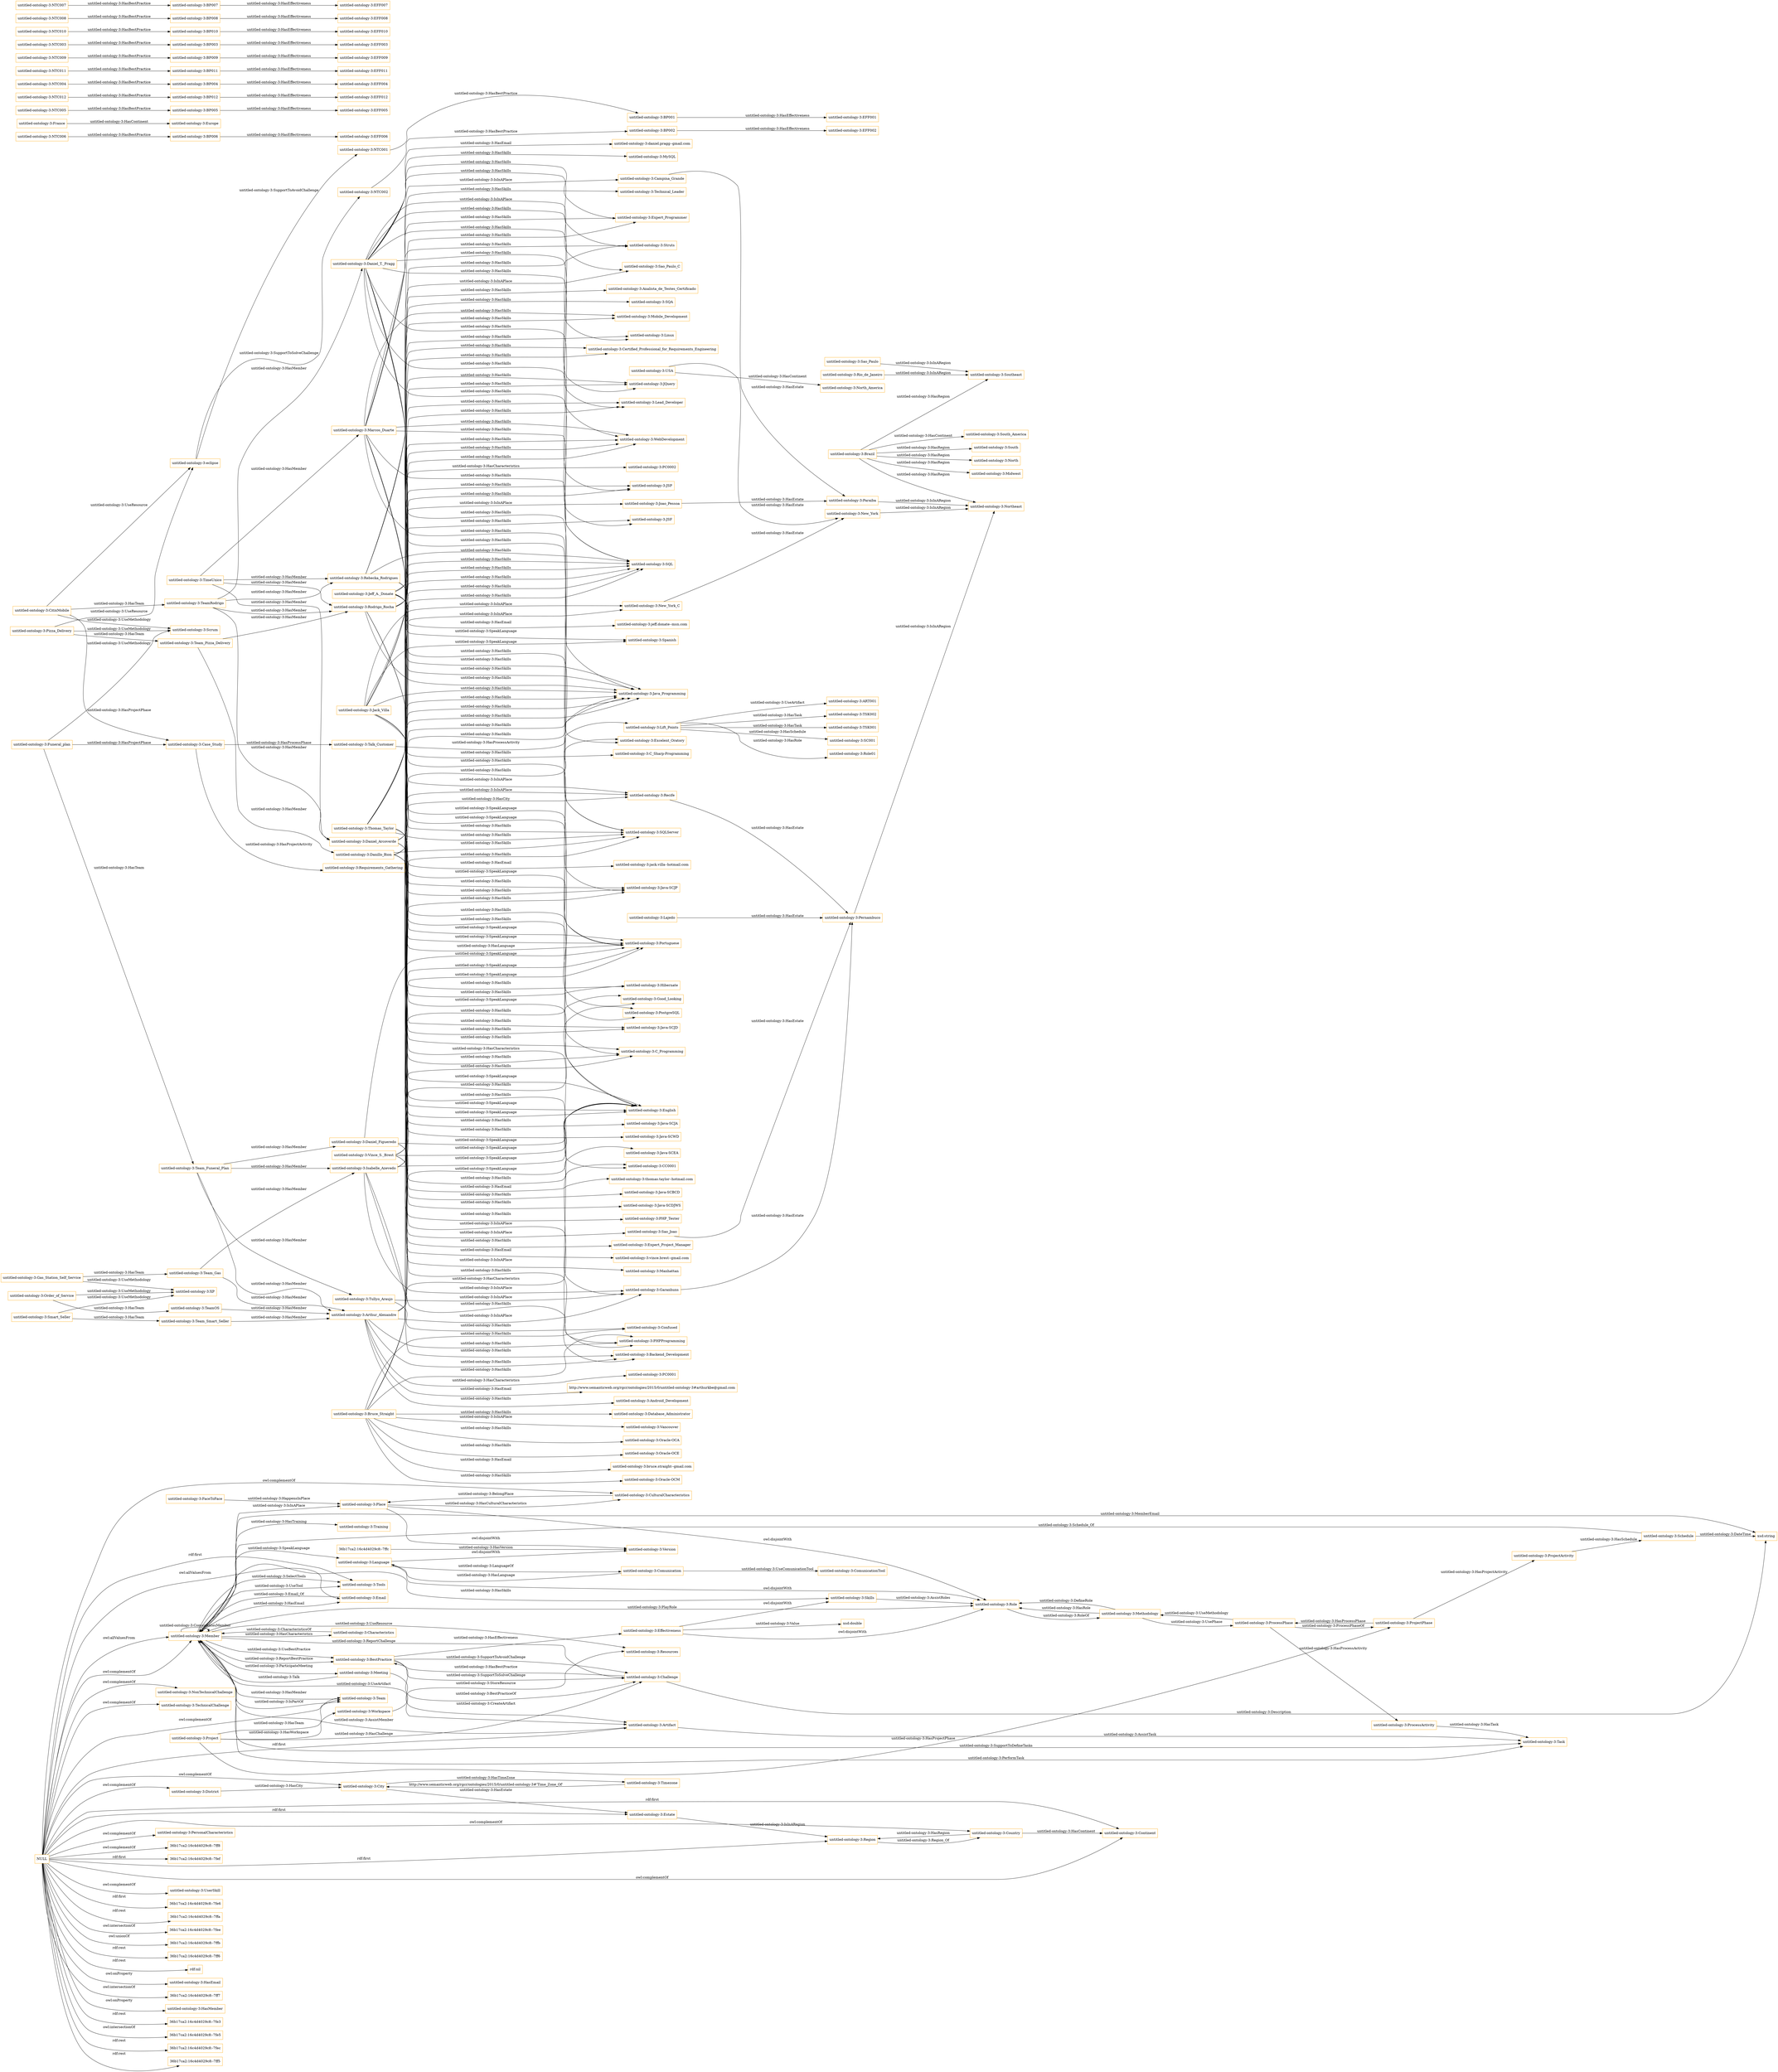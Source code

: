 digraph ar2dtool_diagram { 
rankdir=LR;
size="1501"
node [shape = rectangle, color="orange"]; "untitled-ontology-3:Member" "untitled-ontology-3:NonTechnicalChallenge" "untitled-ontology-3:TechnicalChallenge" "untitled-ontology-3:District" "untitled-ontology-3:FaceToFace" "untitled-ontology-3:Country" "untitled-ontology-3:ProjectPhase" "untitled-ontology-3:Effectiveness" "untitled-ontology-3:Continent" "untitled-ontology-3:City" "untitled-ontology-3:Artifact" "untitled-ontology-3:Resources" "untitled-ontology-3:Workspace" "untitled-ontology-3:Role" "untitled-ontology-3:ProjectActivity" "untitled-ontology-3:ComunicationTool" "untitled-ontology-3:Characteristics" "untitled-ontology-3:CulturalCharacteristics" "untitled-ontology-3:Schedule" "untitled-ontology-3:ProcessPhase" "untitled-ontology-3:Task" "untitled-ontology-3:Skills" "untitled-ontology-3:Methodology" "untitled-ontology-3:PersonalCharacteristics" "untitled-ontology-3:ProcessActivity" "untitled-ontology-3:Region" "36b17ca2:16c4d4029c8:-7ffc" "36b17ca2:16c4d4029c8:-7ff8" "untitled-ontology-3:Comunication" "untitled-ontology-3:Estate" "untitled-ontology-3:Timezone" "untitled-ontology-3:Project" "36b17ca2:16c4d4029c8:-7fef" "untitled-ontology-3:Tools" "untitled-ontology-3:Team" "untitled-ontology-3:BestPractice" "untitled-ontology-3:Email" "untitled-ontology-3:Place" "untitled-ontology-3:Challenge" "untitled-ontology-3:Language" "untitled-ontology-3:UserSkill" "untitled-ontology-3:Meeting" "untitled-ontology-3:Training" "untitled-ontology-3:Version" "36b17ca2:16c4d4029c8:-7fe6" ; /*classes style*/
	"untitled-ontology-3:BP001" -> "untitled-ontology-3:EFF001" [ label = "untitled-ontology-3:HasEffectiveness" ];
	"untitled-ontology-3:Lift_Points" -> "untitled-ontology-3:TSK002" [ label = "untitled-ontology-3:HasTask" ];
	"untitled-ontology-3:Lift_Points" -> "untitled-ontology-3:TSK001" [ label = "untitled-ontology-3:HasTask" ];
	"untitled-ontology-3:Lift_Points" -> "untitled-ontology-3:SC001" [ label = "untitled-ontology-3:HasSchedule" ];
	"untitled-ontology-3:Lift_Points" -> "untitled-ontology-3:Role01" [ label = "untitled-ontology-3:HasRole" ];
	"untitled-ontology-3:Lift_Points" -> "untitled-ontology-3:ART001" [ label = "untitled-ontology-3:UseArtifact" ];
	"untitled-ontology-3:Jeff_A._Donate" -> "untitled-ontology-3:Java_Programming" [ label = "untitled-ontology-3:HasSkills" ];
	"untitled-ontology-3:Jeff_A._Donate" -> "untitled-ontology-3:Linux" [ label = "untitled-ontology-3:HasSkills" ];
	"untitled-ontology-3:Jeff_A._Donate" -> "untitled-ontology-3:SQL" [ label = "untitled-ontology-3:HasSkills" ];
	"untitled-ontology-3:Jeff_A._Donate" -> "untitled-ontology-3:jeff.donate--msn.com" [ label = "untitled-ontology-3:HasEmail" ];
	"untitled-ontology-3:Jeff_A._Donate" -> "untitled-ontology-3:English" [ label = "untitled-ontology-3:SpeakLanguage" ];
	"untitled-ontology-3:Jeff_A._Donate" -> "untitled-ontology-3:Mobile_Development" [ label = "untitled-ontology-3:HasSkills" ];
	"untitled-ontology-3:Jeff_A._Donate" -> "untitled-ontology-3:Sao_Paulo_C" [ label = "untitled-ontology-3:IsInAPlace" ];
	"untitled-ontology-3:Jeff_A._Donate" -> "untitled-ontology-3:C_Programming" [ label = "untitled-ontology-3:HasSkills" ];
	"untitled-ontology-3:Jeff_A._Donate" -> "untitled-ontology-3:Spanish" [ label = "untitled-ontology-3:SpeakLanguage" ];
	"untitled-ontology-3:Rodrigo_Rocha" -> "untitled-ontology-3:Portuguese" [ label = "untitled-ontology-3:SpeakLanguage" ];
	"untitled-ontology-3:Rodrigo_Rocha" -> "untitled-ontology-3:Backend_Development" [ label = "untitled-ontology-3:HasSkills" ];
	"untitled-ontology-3:Rodrigo_Rocha" -> "untitled-ontology-3:PHPProgramming" [ label = "untitled-ontology-3:HasSkills" ];
	"untitled-ontology-3:Rodrigo_Rocha" -> "untitled-ontology-3:Joao_Pessoa" [ label = "untitled-ontology-3:IsInAPlace" ];
	"untitled-ontology-3:Rodrigo_Rocha" -> "untitled-ontology-3:Java_Programming" [ label = "untitled-ontology-3:HasSkills" ];
	"untitled-ontology-3:Rodrigo_Rocha" -> "untitled-ontology-3:CC0001" [ label = "untitled-ontology-3:HasCharacteristics" ];
	"untitled-ontology-3:Rodrigo_Rocha" -> "untitled-ontology-3:SQL" [ label = "untitled-ontology-3:HasSkills" ];
	"untitled-ontology-3:Rodrigo_Rocha" -> "untitled-ontology-3:JQuery" [ label = "untitled-ontology-3:HasSkills" ];
	"untitled-ontology-3:Rodrigo_Rocha" -> "untitled-ontology-3:JSP" [ label = "untitled-ontology-3:HasSkills" ];
	"untitled-ontology-3:Rodrigo_Rocha" -> "untitled-ontology-3:PC0002" [ label = "untitled-ontology-3:HasCharacteristics" ];
	"untitled-ontology-3:Rodrigo_Rocha" -> "untitled-ontology-3:Lead_Developer" [ label = "untitled-ontology-3:HasSkills" ];
	"untitled-ontology-3:Rodrigo_Rocha" -> "untitled-ontology-3:WebDevelopment" [ label = "untitled-ontology-3:HasSkills" ];
	"untitled-ontology-3:Daniel_Arcoverde" -> "untitled-ontology-3:Recife" [ label = "untitled-ontology-3:IsInAPlace" ];
	"untitled-ontology-3:Daniel_Arcoverde" -> "untitled-ontology-3:Portuguese" [ label = "untitled-ontology-3:SpeakLanguage" ];
	"untitled-ontology-3:Daniel_Arcoverde" -> "untitled-ontology-3:Java_Programming" [ label = "untitled-ontology-3:HasSkills" ];
	"untitled-ontology-3:Daniel_Arcoverde" -> "untitled-ontology-3:English" [ label = "untitled-ontology-3:SpeakLanguage" ];
	"untitled-ontology-3:Daniel_Arcoverde" -> "untitled-ontology-3:C_Programming" [ label = "untitled-ontology-3:HasSkills" ];
	"untitled-ontology-3:Team_Funeral_Plan" -> "untitled-ontology-3:Tullyo_Araujo" [ label = "untitled-ontology-3:HasMember" ];
	"untitled-ontology-3:Team_Funeral_Plan" -> "untitled-ontology-3:Isabelle_Azevedo" [ label = "untitled-ontology-3:HasMember" ];
	"untitled-ontology-3:Team_Funeral_Plan" -> "untitled-ontology-3:Daniel_Figueredo" [ label = "untitled-ontology-3:HasMember" ];
	"untitled-ontology-3:Team_Funeral_Plan" -> "untitled-ontology-3:Arthur_Alexandre" [ label = "untitled-ontology-3:HasMember" ];
	"untitled-ontology-3:Bruce_Straight" -> "untitled-ontology-3:Oracle-OCM" [ label = "untitled-ontology-3:HasSkills" ];
	"untitled-ontology-3:Bruce_Straight" -> "untitled-ontology-3:Database_Administrator" [ label = "untitled-ontology-3:HasSkills" ];
	"untitled-ontology-3:Bruce_Straight" -> "untitled-ontology-3:PHPProgramming" [ label = "untitled-ontology-3:HasSkills" ];
	"untitled-ontology-3:Bruce_Straight" -> "untitled-ontology-3:Vancouver" [ label = "untitled-ontology-3:IsInAPlace" ];
	"untitled-ontology-3:Bruce_Straight" -> "untitled-ontology-3:English" [ label = "untitled-ontology-3:SpeakLanguage" ];
	"untitled-ontology-3:Bruce_Straight" -> "untitled-ontology-3:SQLServer" [ label = "untitled-ontology-3:HasSkills" ];
	"untitled-ontology-3:Bruce_Straight" -> "untitled-ontology-3:Confused" [ label = "untitled-ontology-3:HasSkills" ];
	"untitled-ontology-3:Bruce_Straight" -> "untitled-ontology-3:Oracle-OCA" [ label = "untitled-ontology-3:HasSkills" ];
	"untitled-ontology-3:Bruce_Straight" -> "untitled-ontology-3:Oracle-OCE" [ label = "untitled-ontology-3:HasSkills" ];
	"untitled-ontology-3:Bruce_Straight" -> "untitled-ontology-3:bruce.straight--gmail.com" [ label = "untitled-ontology-3:HasEmail" ];
	"untitled-ontology-3:Bruce_Straight" -> "untitled-ontology-3:SQL" [ label = "untitled-ontology-3:HasSkills" ];
	"untitled-ontology-3:NTC006" -> "untitled-ontology-3:BP006" [ label = "untitled-ontology-3:HasBestPractice" ];
	"untitled-ontology-3:Isabelle_Azevedo" -> "untitled-ontology-3:Excelent_Oratory" [ label = "untitled-ontology-3:HasSkills" ];
	"untitled-ontology-3:Isabelle_Azevedo" -> "untitled-ontology-3:Backend_Development" [ label = "untitled-ontology-3:HasSkills" ];
	"untitled-ontology-3:Isabelle_Azevedo" -> "untitled-ontology-3:Garanhuns" [ label = "untitled-ontology-3:IsInAPlace" ];
	"untitled-ontology-3:Isabelle_Azevedo" -> "untitled-ontology-3:English" [ label = "untitled-ontology-3:SpeakLanguage" ];
	"untitled-ontology-3:Isabelle_Azevedo" -> "untitled-ontology-3:Java_Programming" [ label = "untitled-ontology-3:HasSkills" ];
	"untitled-ontology-3:Isabelle_Azevedo" -> "untitled-ontology-3:Portuguese" [ label = "untitled-ontology-3:SpeakLanguage" ];
	"untitled-ontology-3:Isabelle_Azevedo" -> "untitled-ontology-3:PHPProgramming" [ label = "untitled-ontology-3:HasSkills" ];
	"untitled-ontology-3:Isabelle_Azevedo" -> "untitled-ontology-3:Good_Looking" [ label = "untitled-ontology-3:HasSkills" ];
	"untitled-ontology-3:BP006" -> "untitled-ontology-3:EFF006" [ label = "untitled-ontology-3:HasEffectiveness" ];
	"untitled-ontology-3:France" -> "untitled-ontology-3:Europe" [ label = "untitled-ontology-3:HasContinent" ];
	"untitled-ontology-3:Rebecka_Rodrigues" -> "untitled-ontology-3:Analista_de_Testes_Certificado" [ label = "untitled-ontology-3:HasSkills" ];
	"untitled-ontology-3:Rebecka_Rodrigues" -> "untitled-ontology-3:Java_Programming" [ label = "untitled-ontology-3:HasSkills" ];
	"untitled-ontology-3:Rebecka_Rodrigues" -> "untitled-ontology-3:SQA" [ label = "untitled-ontology-3:HasSkills" ];
	"untitled-ontology-3:Rebecka_Rodrigues" -> "untitled-ontology-3:Recife" [ label = "untitled-ontology-3:IsInAPlace" ];
	"untitled-ontology-3:Rebecka_Rodrigues" -> "untitled-ontology-3:Good_Looking" [ label = "untitled-ontology-3:HasSkills" ];
	"untitled-ontology-3:Rebecka_Rodrigues" -> "untitled-ontology-3:SQL" [ label = "untitled-ontology-3:HasSkills" ];
	"untitled-ontology-3:Rebecka_Rodrigues" -> "untitled-ontology-3:Certified_Professional_for_Requirements_Engineering" [ label = "untitled-ontology-3:HasSkills" ];
	"untitled-ontology-3:Rebecka_Rodrigues" -> "untitled-ontology-3:Portuguese" [ label = "untitled-ontology-3:SpeakLanguage" ];
	"untitled-ontology-3:Funeral_plan" -> "untitled-ontology-3:Team_Funeral_Plan" [ label = "untitled-ontology-3:HasTeam" ];
	"untitled-ontology-3:Funeral_plan" -> "untitled-ontology-3:Scrum" [ label = "untitled-ontology-3:UseMethodology" ];
	"untitled-ontology-3:Funeral_plan" -> "untitled-ontology-3:Case_Study" [ label = "untitled-ontology-3:HasProjectPhase" ];
	"untitled-ontology-3:Rio_de_Janeiro" -> "untitled-ontology-3:Southeast" [ label = "untitled-ontology-3:IsInARegion" ];
	"untitled-ontology-3:NTC005" -> "untitled-ontology-3:BP005" [ label = "untitled-ontology-3:HasBestPractice" ];
	"untitled-ontology-3:eclipse" -> "untitled-ontology-3:NTC002" [ label = "untitled-ontology-3:SupportToSolveChallenge" ];
	"untitled-ontology-3:eclipse" -> "untitled-ontology-3:NTC001" [ label = "untitled-ontology-3:SupportToAvoidChallenge" ];
	"untitled-ontology-3:Arthur_Alexandre" -> "untitled-ontology-3:CC0001" [ label = "untitled-ontology-3:HasCharacteristics" ];
	"untitled-ontology-3:Arthur_Alexandre" -> "untitled-ontology-3:Garanhuns" [ label = "untitled-ontology-3:IsInAPlace" ];
	"untitled-ontology-3:Arthur_Alexandre" -> "untitled-ontology-3:Backend_Development" [ label = "untitled-ontology-3:HasSkills" ];
	"untitled-ontology-3:Arthur_Alexandre" -> "untitled-ontology-3:Portuguese" [ label = "untitled-ontology-3:SpeakLanguage" ];
	"untitled-ontology-3:Arthur_Alexandre" -> "http://www.semanticweb.org/rgcr/ontologies/2015/0/untitled-ontology-3#arthurkbe@gmail.com" [ label = "untitled-ontology-3:HasEmail" ];
	"untitled-ontology-3:Arthur_Alexandre" -> "untitled-ontology-3:Android_Development" [ label = "untitled-ontology-3:HasSkills" ];
	"untitled-ontology-3:Arthur_Alexandre" -> "untitled-ontology-3:PHPProgramming" [ label = "untitled-ontology-3:HasSkills" ];
	"untitled-ontology-3:Arthur_Alexandre" -> "untitled-ontology-3:PC0001" [ label = "untitled-ontology-3:HasCharacteristics" ];
	"untitled-ontology-3:Arthur_Alexandre" -> "untitled-ontology-3:WebDevelopment" [ label = "untitled-ontology-3:HasSkills" ];
	"untitled-ontology-3:Arthur_Alexandre" -> "untitled-ontology-3:PostgreSQL" [ label = "untitled-ontology-3:HasSkills" ];
	"untitled-ontology-3:CitixMobile" -> "untitled-ontology-3:eclipse" [ label = "untitled-ontology-3:UseResource" ];
	"untitled-ontology-3:CitixMobile" -> "untitled-ontology-3:TeamRodrigo" [ label = "untitled-ontology-3:HasTeam" ];
	"untitled-ontology-3:CitixMobile" -> "untitled-ontology-3:Scrum" [ label = "untitled-ontology-3:UseMethodology" ];
	"untitled-ontology-3:CitixMobile" -> "untitled-ontology-3:Case_Study" [ label = "untitled-ontology-3:HasProjectPhase" ];
	"untitled-ontology-3:Place" -> "untitled-ontology-3:Version" [ label = "owl:disjointWith" ];
	"untitled-ontology-3:Place" -> "untitled-ontology-3:Role" [ label = "owl:disjointWith" ];
	"untitled-ontology-3:BP005" -> "untitled-ontology-3:EFF005" [ label = "untitled-ontology-3:HasEffectiveness" ];
	"untitled-ontology-3:NTC012" -> "untitled-ontology-3:BP012" [ label = "untitled-ontology-3:HasBestPractice" ];
	"untitled-ontology-3:Daniel_Figueredo" -> "untitled-ontology-3:Sao_Joao" [ label = "untitled-ontology-3:IsInAPlace" ];
	"untitled-ontology-3:Daniel_Figueredo" -> "untitled-ontology-3:Portuguese" [ label = "untitled-ontology-3:SpeakLanguage" ];
	"untitled-ontology-3:Daniel_Figueredo" -> "untitled-ontology-3:PHP_Tester" [ label = "untitled-ontology-3:HasSkills" ];
	"untitled-ontology-3:Daniel_Figueredo" -> "untitled-ontology-3:English" [ label = "untitled-ontology-3:SpeakLanguage" ];
	"untitled-ontology-3:Jack_Villa" -> "untitled-ontology-3:C_Sharp-Programming" [ label = "untitled-ontology-3:HasSkills" ];
	"untitled-ontology-3:Jack_Villa" -> "untitled-ontology-3:Expert_Programmer" [ label = "untitled-ontology-3:HasSkills" ];
	"untitled-ontology-3:Jack_Villa" -> "untitled-ontology-3:Hibernate" [ label = "untitled-ontology-3:HasSkills" ];
	"untitled-ontology-3:Jack_Villa" -> "untitled-ontology-3:SQLServer" [ label = "untitled-ontology-3:HasSkills" ];
	"untitled-ontology-3:Jack_Villa" -> "untitled-ontology-3:Java_Programming" [ label = "untitled-ontology-3:HasSkills" ];
	"untitled-ontology-3:Jack_Villa" -> "untitled-ontology-3:SQL" [ label = "untitled-ontology-3:HasSkills" ];
	"untitled-ontology-3:Jack_Villa" -> "untitled-ontology-3:English" [ label = "untitled-ontology-3:SpeakLanguage" ];
	"untitled-ontology-3:Jack_Villa" -> "untitled-ontology-3:WebDevelopment" [ label = "untitled-ontology-3:HasSkills" ];
	"untitled-ontology-3:Jack_Villa" -> "untitled-ontology-3:Java-SCJD" [ label = "untitled-ontology-3:HasSkills" ];
	"untitled-ontology-3:Jack_Villa" -> "untitled-ontology-3:Certified_Professional_for_Requirements_Engineering" [ label = "untitled-ontology-3:HasSkills" ];
	"untitled-ontology-3:Jack_Villa" -> "untitled-ontology-3:jack.villa--hotmail.com" [ label = "untitled-ontology-3:HasEmail" ];
	"untitled-ontology-3:Jack_Villa" -> "untitled-ontology-3:New_York_C" [ label = "untitled-ontology-3:IsInAPlace" ];
	"untitled-ontology-3:Jack_Villa" -> "untitled-ontology-3:Spanish" [ label = "untitled-ontology-3:SpeakLanguage" ];
	"untitled-ontology-3:Jack_Villa" -> "untitled-ontology-3:Java-SCJP" [ label = "untitled-ontology-3:HasSkills" ];
	"untitled-ontology-3:Garanhuns" -> "untitled-ontology-3:Pernambuco" [ label = "untitled-ontology-3:HasEstate" ];
	"untitled-ontology-3:Campina_Grande" -> "untitled-ontology-3:Paraiba" [ label = "untitled-ontology-3:HasEstate" ];
	"untitled-ontology-3:TeamRodrigo" -> "untitled-ontology-3:Rodrigo_Rocha" [ label = "untitled-ontology-3:HasMember" ];
	"untitled-ontology-3:TeamRodrigo" -> "untitled-ontology-3:Rebecka_Rodrigues" [ label = "untitled-ontology-3:HasMember" ];
	"untitled-ontology-3:TeamRodrigo" -> "untitled-ontology-3:Daniel_T._Pragg" [ label = "untitled-ontology-3:HasMember" ];
	"untitled-ontology-3:TeamRodrigo" -> "untitled-ontology-3:Daniel_Arcoverde" [ label = "untitled-ontology-3:HasMember" ];
	"untitled-ontology-3:BP012" -> "untitled-ontology-3:EFF012" [ label = "untitled-ontology-3:HasEffectiveness" ];
	"untitled-ontology-3:Talk_Customer" -> "untitled-ontology-3:Lift_Points" [ label = "untitled-ontology-3:HasProcessActivity" ];
	"untitled-ontology-3:Case_Study" -> "untitled-ontology-3:Talk_Customer" [ label = "untitled-ontology-3:HasProcessPhase" ];
	"untitled-ontology-3:Case_Study" -> "untitled-ontology-3:Requirements_Gathering" [ label = "untitled-ontology-3:HasProjectActivity" ];
	"untitled-ontology-3:NTC004" -> "untitled-ontology-3:BP004" [ label = "untitled-ontology-3:HasBestPractice" ];
	"untitled-ontology-3:TimeUnico" -> "untitled-ontology-3:Rodrigo_Rocha" [ label = "untitled-ontology-3:HasMember" ];
	"untitled-ontology-3:TimeUnico" -> "untitled-ontology-3:Rebecka_Rodrigues" [ label = "untitled-ontology-3:HasMember" ];
	"untitled-ontology-3:TimeUnico" -> "untitled-ontology-3:Marcos_Duarte" [ label = "untitled-ontology-3:HasMember" ];
	"untitled-ontology-3:TimeUnico" -> "untitled-ontology-3:Daniel_Arcoverde" [ label = "untitled-ontology-3:HasMember" ];
	"untitled-ontology-3:Daniel_T._Pragg" -> "untitled-ontology-3:SQL" [ label = "untitled-ontology-3:HasSkills" ];
	"untitled-ontology-3:Daniel_T._Pragg" -> "untitled-ontology-3:JSF" [ label = "untitled-ontology-3:HasSkills" ];
	"untitled-ontology-3:Daniel_T._Pragg" -> "untitled-ontology-3:JSP" [ label = "untitled-ontology-3:HasSkills" ];
	"untitled-ontology-3:Daniel_T._Pragg" -> "untitled-ontology-3:Sao_Paulo_C" [ label = "untitled-ontology-3:IsInAPlace" ];
	"untitled-ontology-3:Daniel_T._Pragg" -> "untitled-ontology-3:PostgreSQL" [ label = "untitled-ontology-3:HasSkills" ];
	"untitled-ontology-3:Daniel_T._Pragg" -> "untitled-ontology-3:Lead_Developer" [ label = "untitled-ontology-3:HasSkills" ];
	"untitled-ontology-3:Daniel_T._Pragg" -> "untitled-ontology-3:English" [ label = "untitled-ontology-3:SpeakLanguage" ];
	"untitled-ontology-3:Daniel_T._Pragg" -> "untitled-ontology-3:Linux" [ label = "untitled-ontology-3:HasSkills" ];
	"untitled-ontology-3:Daniel_T._Pragg" -> "untitled-ontology-3:Struts" [ label = "untitled-ontology-3:HasSkills" ];
	"untitled-ontology-3:Daniel_T._Pragg" -> "untitled-ontology-3:Expert_Programmer" [ label = "untitled-ontology-3:HasSkills" ];
	"untitled-ontology-3:Daniel_T._Pragg" -> "untitled-ontology-3:WebDevelopment" [ label = "untitled-ontology-3:HasSkills" ];
	"untitled-ontology-3:Daniel_T._Pragg" -> "untitled-ontology-3:SQLServer" [ label = "untitled-ontology-3:HasSkills" ];
	"untitled-ontology-3:Daniel_T._Pragg" -> "untitled-ontology-3:daniel.pragg--gmail.com" [ label = "untitled-ontology-3:HasEmail" ];
	"untitled-ontology-3:Daniel_T._Pragg" -> "untitled-ontology-3:JQuery" [ label = "untitled-ontology-3:HasSkills" ];
	"untitled-ontology-3:Daniel_T._Pragg" -> "untitled-ontology-3:MySQL" [ label = "untitled-ontology-3:HasSkills" ];
	"untitled-ontology-3:Tullyo_Araujo" -> "untitled-ontology-3:Garanhuns" [ label = "untitled-ontology-3:IsInAPlace" ];
	"untitled-ontology-3:Tullyo_Araujo" -> "untitled-ontology-3:Confused" [ label = "untitled-ontology-3:HasSkills" ];
	"untitled-ontology-3:Brazil" -> "untitled-ontology-3:Southeast" [ label = "untitled-ontology-3:HasRegion" ];
	"untitled-ontology-3:Brazil" -> "untitled-ontology-3:South_America" [ label = "untitled-ontology-3:HasContinent" ];
	"untitled-ontology-3:Brazil" -> "untitled-ontology-3:South" [ label = "untitled-ontology-3:HasRegion" ];
	"untitled-ontology-3:Brazil" -> "untitled-ontology-3:Northeast" [ label = "untitled-ontology-3:HasRegion" ];
	"untitled-ontology-3:Brazil" -> "untitled-ontology-3:North" [ label = "untitled-ontology-3:HasRegion" ];
	"untitled-ontology-3:Brazil" -> "untitled-ontology-3:Midwest" [ label = "untitled-ontology-3:HasRegion" ];
	"untitled-ontology-3:BP004" -> "untitled-ontology-3:EFF004" [ label = "untitled-ontology-3:HasEffectiveness" ];
	"untitled-ontology-3:NTC011" -> "untitled-ontology-3:BP011" [ label = "untitled-ontology-3:HasBestPractice" ];
	"untitled-ontology-3:TeamOS" -> "untitled-ontology-3:Arthur_Alexandre" [ label = "untitled-ontology-3:HasMember" ];
	"untitled-ontology-3:NTC009" -> "untitled-ontology-3:BP009" [ label = "untitled-ontology-3:HasBestPractice" ];
	"untitled-ontology-3:Sao_Joao" -> "untitled-ontology-3:Pernambuco" [ label = "untitled-ontology-3:HasEstate" ];
	"untitled-ontology-3:BP011" -> "untitled-ontology-3:EFF011" [ label = "untitled-ontology-3:HasEffectiveness" ];
	"NULL" -> "untitled-ontology-3:Email" [ label = "owl:allValuesFrom" ];
	"NULL" -> "untitled-ontology-3:Member" [ label = "owl:allValuesFrom" ];
	"NULL" -> "untitled-ontology-3:PersonalCharacteristics" [ label = "owl:complementOf" ];
	"NULL" -> "untitled-ontology-3:District" [ label = "owl:complementOf" ];
	"NULL" -> "untitled-ontology-3:Member" [ label = "owl:complementOf" ];
	"NULL" -> "untitled-ontology-3:CulturalCharacteristics" [ label = "owl:complementOf" ];
	"NULL" -> "untitled-ontology-3:Country" [ label = "owl:complementOf" ];
	"NULL" -> "untitled-ontology-3:NonTechnicalChallenge" [ label = "owl:complementOf" ];
	"NULL" -> "untitled-ontology-3:Continent" [ label = "owl:complementOf" ];
	"NULL" -> "untitled-ontology-3:Team" [ label = "owl:complementOf" ];
	"NULL" -> "36b17ca2:16c4d4029c8:-7ffa" [ label = "rdf:rest" ];
	"NULL" -> "36b17ca2:16c4d4029c8:-7fee" [ label = "owl:intersectionOf" ];
	"NULL" -> "36b17ca2:16c4d4029c8:-7fe6" [ label = "rdf:first" ];
	"NULL" -> "untitled-ontology-3:Continent" [ label = "rdf:first" ];
	"NULL" -> "36b17ca2:16c4d4029c8:-7ffb" [ label = "owl:unionOf" ];
	"NULL" -> "36b17ca2:16c4d4029c8:-7fef" [ label = "rdf:first" ];
	"NULL" -> "untitled-ontology-3:Tools" [ label = "rdf:first" ];
	"NULL" -> "36b17ca2:16c4d4029c8:-7ff6" [ label = "rdf:rest" ];
	"NULL" -> "untitled-ontology-3:UserSkill" [ label = "owl:complementOf" ];
	"NULL" -> "untitled-ontology-3:City" [ label = "owl:complementOf" ];
	"NULL" -> "rdf:nil" [ label = "rdf:rest" ];
	"NULL" -> "untitled-ontology-3:HasEmail" [ label = "owl:onProperty" ];
	"NULL" -> "36b17ca2:16c4d4029c8:-7ff7" [ label = "owl:intersectionOf" ];
	"NULL" -> "untitled-ontology-3:Estate" [ label = "rdf:first" ];
	"NULL" -> "untitled-ontology-3:HasMember" [ label = "owl:onProperty" ];
	"NULL" -> "36b17ca2:16c4d4029c8:-7ff8" [ label = "owl:complementOf" ];
	"NULL" -> "untitled-ontology-3:Region" [ label = "rdf:first" ];
	"NULL" -> "36b17ca2:16c4d4029c8:-7fe3" [ label = "rdf:rest" ];
	"NULL" -> "36b17ca2:16c4d4029c8:-7fe5" [ label = "owl:intersectionOf" ];
	"NULL" -> "36b17ca2:16c4d4029c8:-7fec" [ label = "rdf:rest" ];
	"NULL" -> "36b17ca2:16c4d4029c8:-7ff5" [ label = "rdf:rest" ];
	"NULL" -> "untitled-ontology-3:Artifact" [ label = "rdf:first" ];
	"NULL" -> "untitled-ontology-3:TechnicalChallenge" [ label = "owl:complementOf" ];
	"untitled-ontology-3:Smart_Seller" -> "untitled-ontology-3:XP" [ label = "untitled-ontology-3:UseMethodology" ];
	"untitled-ontology-3:Smart_Seller" -> "untitled-ontology-3:Team_Smart_Seller" [ label = "untitled-ontology-3:HasTeam" ];
	"untitled-ontology-3:NTC003" -> "untitled-ontology-3:BP003" [ label = "untitled-ontology-3:HasBestPractice" ];
	"untitled-ontology-3:BP009" -> "untitled-ontology-3:EFF009" [ label = "untitled-ontology-3:HasEffectiveness" ];
	"untitled-ontology-3:Danillo_Bion" -> "untitled-ontology-3:SQLServer" [ label = "untitled-ontology-3:HasSkills" ];
	"untitled-ontology-3:Danillo_Bion" -> "untitled-ontology-3:Recife" [ label = "untitled-ontology-3:HasCity" ];
	"untitled-ontology-3:Danillo_Bion" -> "untitled-ontology-3:Portuguese" [ label = "untitled-ontology-3:HasLanguage" ];
	"untitled-ontology-3:Danillo_Bion" -> "untitled-ontology-3:Java_Programming" [ label = "untitled-ontology-3:HasSkills" ];
	"untitled-ontology-3:Danillo_Bion" -> "untitled-ontology-3:Garanhuns" [ label = "untitled-ontology-3:IsInAPlace" ];
	"untitled-ontology-3:Danillo_Bion" -> "untitled-ontology-3:C_Programming" [ label = "untitled-ontology-3:HasSkills" ];
	"untitled-ontology-3:BP003" -> "untitled-ontology-3:EFF003" [ label = "untitled-ontology-3:HasEffectiveness" ];
	"untitled-ontology-3:Vince_S._Brest" -> "untitled-ontology-3:vince.brest--gmail.com" [ label = "untitled-ontology-3:HasEmail" ];
	"untitled-ontology-3:Vince_S._Brest" -> "untitled-ontology-3:Manhattan" [ label = "untitled-ontology-3:IsInAPlace" ];
	"untitled-ontology-3:Vince_S._Brest" -> "untitled-ontology-3:Java_Programming" [ label = "untitled-ontology-3:HasSkills" ];
	"untitled-ontology-3:Vince_S._Brest" -> "untitled-ontology-3:Java-SCJP" [ label = "untitled-ontology-3:HasSkills" ];
	"untitled-ontology-3:Vince_S._Brest" -> "untitled-ontology-3:Expert_Project_Manager" [ label = "untitled-ontology-3:HasSkills" ];
	"untitled-ontology-3:Vince_S._Brest" -> "untitled-ontology-3:English" [ label = "untitled-ontology-3:SpeakLanguage" ];
	"untitled-ontology-3:Vince_S._Brest" -> "untitled-ontology-3:C_Programming" [ label = "untitled-ontology-3:HasSkills" ];
	"untitled-ontology-3:NTC010" -> "untitled-ontology-3:BP010" [ label = "untitled-ontology-3:HasBestPractice" ];
	"untitled-ontology-3:Gas_Station_Self_Service" -> "untitled-ontology-3:XP" [ label = "untitled-ontology-3:UseMethodology" ];
	"untitled-ontology-3:Gas_Station_Self_Service" -> "untitled-ontology-3:Team_Gas" [ label = "untitled-ontology-3:HasTeam" ];
	"untitled-ontology-3:Team_Smart_Seller" -> "untitled-ontology-3:Arthur_Alexandre" [ label = "untitled-ontology-3:HasMember" ];
	"untitled-ontology-3:Recife" -> "untitled-ontology-3:Pernambuco" [ label = "untitled-ontology-3:HasEstate" ];
	"untitled-ontology-3:NTC008" -> "untitled-ontology-3:BP008" [ label = "untitled-ontology-3:HasBestPractice" ];
	"untitled-ontology-3:Team_Pizza_Delivery" -> "untitled-ontology-3:Rodrigo_Rocha" [ label = "untitled-ontology-3:HasMember" ];
	"untitled-ontology-3:Team_Pizza_Delivery" -> "untitled-ontology-3:Danillo_Bion" [ label = "untitled-ontology-3:HasMember" ];
	"untitled-ontology-3:BP010" -> "untitled-ontology-3:EFF010" [ label = "untitled-ontology-3:HasEffectiveness" ];
	"untitled-ontology-3:Joao_Pessoa" -> "untitled-ontology-3:Paraiba" [ label = "untitled-ontology-3:HasEstate" ];
	"untitled-ontology-3:NTC002" -> "untitled-ontology-3:BP002" [ label = "untitled-ontology-3:HasBestPractice" ];
	"untitled-ontology-3:BP008" -> "untitled-ontology-3:EFF008" [ label = "untitled-ontology-3:HasEffectiveness" ];
	"untitled-ontology-3:Team_Gas" -> "untitled-ontology-3:Isabelle_Azevedo" [ label = "untitled-ontology-3:HasMember" ];
	"untitled-ontology-3:Team_Gas" -> "untitled-ontology-3:Arthur_Alexandre" [ label = "untitled-ontology-3:HasMember" ];
	"untitled-ontology-3:USA" -> "untitled-ontology-3:North_America" [ label = "untitled-ontology-3:HasContinent" ];
	"untitled-ontology-3:USA" -> "untitled-ontology-3:New_York" [ label = "untitled-ontology-3:HasEstate" ];
	"untitled-ontology-3:Marcos_Duarte" -> "untitled-ontology-3:WebDevelopment" [ label = "untitled-ontology-3:HasSkills" ];
	"untitled-ontology-3:Marcos_Duarte" -> "untitled-ontology-3:Mobile_Development" [ label = "untitled-ontology-3:HasSkills" ];
	"untitled-ontology-3:Marcos_Duarte" -> "untitled-ontology-3:Java-SCJP" [ label = "untitled-ontology-3:HasSkills" ];
	"untitled-ontology-3:Marcos_Duarte" -> "untitled-ontology-3:Java_Programming" [ label = "untitled-ontology-3:HasSkills" ];
	"untitled-ontology-3:Marcos_Duarte" -> "untitled-ontology-3:Campina_Grande" [ label = "untitled-ontology-3:IsInAPlace" ];
	"untitled-ontology-3:Marcos_Duarte" -> "untitled-ontology-3:SQLServer" [ label = "untitled-ontology-3:HasSkills" ];
	"untitled-ontology-3:Marcos_Duarte" -> "untitled-ontology-3:Portuguese" [ label = "untitled-ontology-3:SpeakLanguage" ];
	"untitled-ontology-3:Marcos_Duarte" -> "untitled-ontology-3:Struts" [ label = "untitled-ontology-3:HasSkills" ];
	"untitled-ontology-3:Marcos_Duarte" -> "untitled-ontology-3:SQL" [ label = "untitled-ontology-3:HasSkills" ];
	"untitled-ontology-3:Marcos_Duarte" -> "untitled-ontology-3:Expert_Programmer" [ label = "untitled-ontology-3:HasSkills" ];
	"untitled-ontology-3:Marcos_Duarte" -> "untitled-ontology-3:Excelent_Oratory" [ label = "untitled-ontology-3:HasSkills" ];
	"untitled-ontology-3:Marcos_Duarte" -> "untitled-ontology-3:Technical_Leader" [ label = "untitled-ontology-3:HasSkills" ];
	"untitled-ontology-3:New_York" -> "untitled-ontology-3:Northeast" [ label = "untitled-ontology-3:IsInARegion" ];
	"untitled-ontology-3:Paraiba" -> "untitled-ontology-3:Northeast" [ label = "untitled-ontology-3:IsInARegion" ];
	"untitled-ontology-3:BP002" -> "untitled-ontology-3:EFF002" [ label = "untitled-ontology-3:HasEffectiveness" ];
	"untitled-ontology-3:Effectiveness" -> "untitled-ontology-3:Skills" [ label = "owl:disjointWith" ];
	"untitled-ontology-3:Effectiveness" -> "untitled-ontology-3:Role" [ label = "owl:disjointWith" ];
	"untitled-ontology-3:Pizza_Delivery" -> "untitled-ontology-3:eclipse" [ label = "untitled-ontology-3:UseResource" ];
	"untitled-ontology-3:Pizza_Delivery" -> "untitled-ontology-3:Team_Pizza_Delivery" [ label = "untitled-ontology-3:HasTeam" ];
	"untitled-ontology-3:Pizza_Delivery" -> "untitled-ontology-3:Scrum" [ label = "untitled-ontology-3:UseMethodology" ];
	"untitled-ontology-3:Pernambuco" -> "untitled-ontology-3:Northeast" [ label = "untitled-ontology-3:IsInARegion" ];
	"untitled-ontology-3:NTC007" -> "untitled-ontology-3:BP007" [ label = "untitled-ontology-3:HasBestPractice" ];
	"untitled-ontology-3:Sao_Paulo" -> "untitled-ontology-3:Southeast" [ label = "untitled-ontology-3:IsInARegion" ];
	"untitled-ontology-3:Thomas_Taylor" -> "untitled-ontology-3:Java_Programming" [ label = "untitled-ontology-3:HasSkills" ];
	"untitled-ontology-3:Thomas_Taylor" -> "untitled-ontology-3:Struts" [ label = "untitled-ontology-3:HasSkills" ];
	"untitled-ontology-3:Thomas_Taylor" -> "untitled-ontology-3:JQuery" [ label = "untitled-ontology-3:HasSkills" ];
	"untitled-ontology-3:Thomas_Taylor" -> "untitled-ontology-3:Java-SCEA" [ label = "untitled-ontology-3:HasSkills" ];
	"untitled-ontology-3:Thomas_Taylor" -> "untitled-ontology-3:thomas.taylor--hotmail.com" [ label = "untitled-ontology-3:HasEmail" ];
	"untitled-ontology-3:Thomas_Taylor" -> "untitled-ontology-3:Lead_Developer" [ label = "untitled-ontology-3:HasSkills" ];
	"untitled-ontology-3:Thomas_Taylor" -> "untitled-ontology-3:Java-SCBCD" [ label = "untitled-ontology-3:HasSkills" ];
	"untitled-ontology-3:Thomas_Taylor" -> "untitled-ontology-3:Java-SCDJWS" [ label = "untitled-ontology-3:HasSkills" ];
	"untitled-ontology-3:Thomas_Taylor" -> "untitled-ontology-3:Java-SCJP" [ label = "untitled-ontology-3:HasSkills" ];
	"untitled-ontology-3:Thomas_Taylor" -> "untitled-ontology-3:New_York_C" [ label = "untitled-ontology-3:IsInAPlace" ];
	"untitled-ontology-3:Thomas_Taylor" -> "untitled-ontology-3:Java-SCJD" [ label = "untitled-ontology-3:HasSkills" ];
	"untitled-ontology-3:Thomas_Taylor" -> "untitled-ontology-3:Java-SCJA" [ label = "untitled-ontology-3:HasSkills" ];
	"untitled-ontology-3:Thomas_Taylor" -> "untitled-ontology-3:Java-SCWD" [ label = "untitled-ontology-3:HasSkills" ];
	"untitled-ontology-3:Thomas_Taylor" -> "untitled-ontology-3:English" [ label = "untitled-ontology-3:SpeakLanguage" ];
	"untitled-ontology-3:Thomas_Taylor" -> "untitled-ontology-3:SQL" [ label = "untitled-ontology-3:HasSkills" ];
	"untitled-ontology-3:Thomas_Taylor" -> "untitled-ontology-3:JSF" [ label = "untitled-ontology-3:HasSkills" ];
	"untitled-ontology-3:Thomas_Taylor" -> "untitled-ontology-3:JSP" [ label = "untitled-ontology-3:HasSkills" ];
	"untitled-ontology-3:Thomas_Taylor" -> "untitled-ontology-3:SQLServer" [ label = "untitled-ontology-3:HasSkills" ];
	"untitled-ontology-3:Thomas_Taylor" -> "untitled-ontology-3:Hibernate" [ label = "untitled-ontology-3:HasSkills" ];
	"untitled-ontology-3:Order_of_Service" -> "untitled-ontology-3:XP" [ label = "untitled-ontology-3:UseMethodology" ];
	"untitled-ontology-3:Order_of_Service" -> "untitled-ontology-3:TeamOS" [ label = "untitled-ontology-3:HasTeam" ];
	"untitled-ontology-3:New_York_C" -> "untitled-ontology-3:New_York" [ label = "untitled-ontology-3:HasEstate" ];
	"untitled-ontology-3:Lajedo" -> "untitled-ontology-3:Pernambuco" [ label = "untitled-ontology-3:HasEstate" ];
	"untitled-ontology-3:NTC001" -> "untitled-ontology-3:BP001" [ label = "untitled-ontology-3:HasBestPractice" ];
	"untitled-ontology-3:BP007" -> "untitled-ontology-3:EFF007" [ label = "untitled-ontology-3:HasEffectiveness" ];
	"untitled-ontology-3:Language" -> "untitled-ontology-3:Version" [ label = "owl:disjointWith" ];
	"untitled-ontology-3:Language" -> "untitled-ontology-3:Role" [ label = "owl:disjointWith" ];
	"untitled-ontology-3:Member" -> "untitled-ontology-3:Team" [ label = "untitled-ontology-3:IsPartOf" ];
	"untitled-ontology-3:City" -> "untitled-ontology-3:Estate" [ label = "untitled-ontology-3:HasEstate" ];
	"untitled-ontology-3:Schedule" -> "untitled-ontology-3:Member" [ label = "untitled-ontology-3:Schedule_Of" ];
	"untitled-ontology-3:Artifact" -> "untitled-ontology-3:Task" [ label = "untitled-ontology-3:AssistTask" ];
	"untitled-ontology-3:Member" -> "untitled-ontology-3:Member" [ label = "untitled-ontology-3:ComunicatesMember" ];
	"untitled-ontology-3:Member" -> "untitled-ontology-3:Resources" [ label = "untitled-ontology-3:UseResource" ];
	"untitled-ontology-3:ProjectPhase" -> "untitled-ontology-3:ProcessPhase" [ label = "untitled-ontology-3:HasProcessPhase" ];
	"untitled-ontology-3:Member" -> "untitled-ontology-3:Training" [ label = "untitled-ontology-3:HasTraining" ];
	"untitled-ontology-3:Region" -> "untitled-ontology-3:Country" [ label = "untitled-ontology-3:Region_Of" ];
	"untitled-ontology-3:ProjectActivity" -> "untitled-ontology-3:Schedule" [ label = "untitled-ontology-3:HasSchedule" ];
	"untitled-ontology-3:Member" -> "untitled-ontology-3:Characteristics" [ label = "untitled-ontology-3:HasCharacteristics" ];
	"untitled-ontology-3:Team" -> "untitled-ontology-3:Member" [ label = "untitled-ontology-3:HasMember" ];
	"untitled-ontology-3:Project" -> "untitled-ontology-3:Workspace" [ label = "untitled-ontology-3:HasWorkspace" ];
	"untitled-ontology-3:Member" -> "untitled-ontology-3:Skills" [ label = "untitled-ontology-3:HasSkills" ];
	"untitled-ontology-3:Workspace" -> "untitled-ontology-3:Resources" [ label = "untitled-ontology-3:StoreResource" ];
	"untitled-ontology-3:Project" -> "untitled-ontology-3:Team" [ label = "untitled-ontology-3:HasTeam" ];
	"untitled-ontology-3:ProcessPhase" -> "untitled-ontology-3:Methodology" [ label = "untitled-ontology-3:UseMethodology" ];
	"untitled-ontology-3:Member" -> "untitled-ontology-3:Challenge" [ label = "untitled-ontology-3:ReportChallenge" ];
	"untitled-ontology-3:City" -> "untitled-ontology-3:Timezone" [ label = "untitled-ontology-3:HasTimeZone" ];
	"untitled-ontology-3:District" -> "untitled-ontology-3:City" [ label = "untitled-ontology-3:HasCity" ];
	"untitled-ontology-3:CulturalCharacteristics" -> "untitled-ontology-3:Place" [ label = "untitled-ontology-3:BelongPlace" ];
	"untitled-ontology-3:Member" -> "untitled-ontology-3:Tools" [ label = "untitled-ontology-3:SelectTools" ];
	"untitled-ontology-3:Estate" -> "untitled-ontology-3:Region" [ label = "untitled-ontology-3:IsInARegion" ];
	"untitled-ontology-3:Timezone" -> "untitled-ontology-3:City" [ label = "http://www.semanticweb.org/rgcr/ontologies/2015/0/untitled-ontology-3#'Time_Zone_Of'" ];
	"untitled-ontology-3:ProjectPhase" -> "untitled-ontology-3:ProjectActivity" [ label = "untitled-ontology-3:HasProjectActivity" ];
	"untitled-ontology-3:Member" -> "untitled-ontology-3:Email" [ label = "untitled-ontology-3:HasEmail" ];
	"untitled-ontology-3:Methodology" -> "untitled-ontology-3:Role" [ label = "untitled-ontology-3:DefineRole" ];
	"untitled-ontology-3:BestPractice" -> "untitled-ontology-3:Effectiveness" [ label = "untitled-ontology-3:HasEffectiveness" ];
	"untitled-ontology-3:Member" -> "untitled-ontology-3:Task" [ label = "untitled-ontology-3:SupportToDefineTasks" ];
	"untitled-ontology-3:Meeting" -> "untitled-ontology-3:Artifact" [ label = "untitled-ontology-3:CreateArtifact" ];
	"untitled-ontology-3:Country" -> "untitled-ontology-3:Region" [ label = "untitled-ontology-3:HasRegion" ];
	"untitled-ontology-3:Place" -> "untitled-ontology-3:CulturalCharacteristics" [ label = "untitled-ontology-3:HasCulturalCharacteristics" ];
	"untitled-ontology-3:Comunication" -> "untitled-ontology-3:ComunicationTool" [ label = "untitled-ontology-3:UseComunicationTool" ];
	"untitled-ontology-3:Project" -> "untitled-ontology-3:Challenge" [ label = "untitled-ontology-3:HasChallenge" ];
	"untitled-ontology-3:BestPractice" -> "untitled-ontology-3:Challenge" [ label = "untitled-ontology-3:SupportToSolveChallenge" ];
	"untitled-ontology-3:Member" -> "untitled-ontology-3:Role" [ label = "untitled-ontology-3:PlayRole" ];
	"untitled-ontology-3:Member" -> "untitled-ontology-3:Artifact" [ label = "untitled-ontology-3:UseArtifact" ];
	"untitled-ontology-3:ProcessActivity" -> "untitled-ontology-3:Task" [ label = "untitled-ontology-3:HasTask" ];
	"untitled-ontology-3:Comunication" -> "untitled-ontology-3:Language" [ label = "untitled-ontology-3:HasLanguage" ];
	"untitled-ontology-3:Meeting" -> "untitled-ontology-3:Member" [ label = "untitled-ontology-3:Talk" ];
	"untitled-ontology-3:Member" -> "untitled-ontology-3:Language" [ label = "untitled-ontology-3:SpeakLanguage" ];
	"untitled-ontology-3:Methodology" -> "untitled-ontology-3:ProcessPhase" [ label = "untitled-ontology-3:UsePhase" ];
	"untitled-ontology-3:Effectiveness" -> "xsd:double" [ label = "untitled-ontology-3:Value" ];
	"untitled-ontology-3:BestPractice" -> "untitled-ontology-3:Challenge" [ label = "untitled-ontology-3:BestPracticeOf" ];
	"untitled-ontology-3:Member" -> "untitled-ontology-3:Place" [ label = "untitled-ontology-3:IsInAPlace" ];
	"untitled-ontology-3:Country" -> "untitled-ontology-3:Continent" [ label = "untitled-ontology-3:HasContinent" ];
	"36b17ca2:16c4d4029c8:-7ffc" -> "untitled-ontology-3:Version" [ label = "untitled-ontology-3:HasVersion" ];
	"untitled-ontology-3:Characteristics" -> "untitled-ontology-3:Member" [ label = "untitled-ontology-3:CharacteristicsOf" ];
	"untitled-ontology-3:Methodology" -> "untitled-ontology-3:Role" [ label = "untitled-ontology-3:HasRole" ];
	"untitled-ontology-3:Schedule" -> "xsd:string" [ label = "untitled-ontology-3:DateTime" ];
	"untitled-ontology-3:FaceToFace" -> "untitled-ontology-3:Place" [ label = "untitled-ontology-3:HappensInPlace" ];
	"untitled-ontology-3:Member" -> "untitled-ontology-3:Tools" [ label = "untitled-ontology-3:UseTool" ];
	"untitled-ontology-3:Member" -> "untitled-ontology-3:Meeting" [ label = "untitled-ontology-3:ParticipateMeeting" ];
	"untitled-ontology-3:BestPractice" -> "untitled-ontology-3:Challenge" [ label = "untitled-ontology-3:SupportToAvoidChallenge" ];
	"untitled-ontology-3:Member" -> "untitled-ontology-3:Task" [ label = "untitled-ontology-3:PerformTask" ];
	"untitled-ontology-3:Challenge" -> "xsd:string" [ label = "untitled-ontology-3:Description" ];
	"untitled-ontology-3:ProcessPhase" -> "untitled-ontology-3:ProjectPhase" [ label = "untitled-ontology-3:ProcessPhaseOf" ];
	"untitled-ontology-3:Member" -> "xsd:string" [ label = "untitled-ontology-3:MemberEmail" ];
	"untitled-ontology-3:Project" -> "untitled-ontology-3:ProjectPhase" [ label = "untitled-ontology-3:HasProjectPhase" ];
	"untitled-ontology-3:Role" -> "untitled-ontology-3:Methodology" [ label = "untitled-ontology-3:RoleOf" ];
	"untitled-ontology-3:ProcessPhase" -> "untitled-ontology-3:ProcessActivity" [ label = "untitled-ontology-3:HasProcessActivity" ];
	"untitled-ontology-3:Member" -> "untitled-ontology-3:BestPractice" [ label = "untitled-ontology-3:ReportBestPractice" ];
	"untitled-ontology-3:Language" -> "untitled-ontology-3:Comunication" [ label = "untitled-ontology-3:LanguageOf" ];
	"untitled-ontology-3:Artifact" -> "untitled-ontology-3:Member" [ label = "untitled-ontology-3:AssistMember" ];
	"untitled-ontology-3:Challenge" -> "untitled-ontology-3:BestPractice" [ label = "untitled-ontology-3:HasBestPractice" ];
	"untitled-ontology-3:Email" -> "untitled-ontology-3:Member" [ label = "untitled-ontology-3:Email_Of" ];
	"untitled-ontology-3:Member" -> "untitled-ontology-3:BestPractice" [ label = "untitled-ontology-3:UseBestPractice" ];
	"untitled-ontology-3:Skills" -> "untitled-ontology-3:Role" [ label = "untitled-ontology-3:AssistRoles" ];

}
